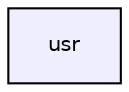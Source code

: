 digraph "usr" {
  compound=true
  node [ fontsize="10", fontname="Helvetica"];
  edge [ labelfontsize="10", labelfontname="Helvetica"];
  dir_c4a6f9ef9d60515833db96a1f80ff998 [shape=box, label="usr", style="filled", fillcolor="#eeeeff", pencolor="black", URL="dir_c4a6f9ef9d60515833db96a1f80ff998.html"];
}

